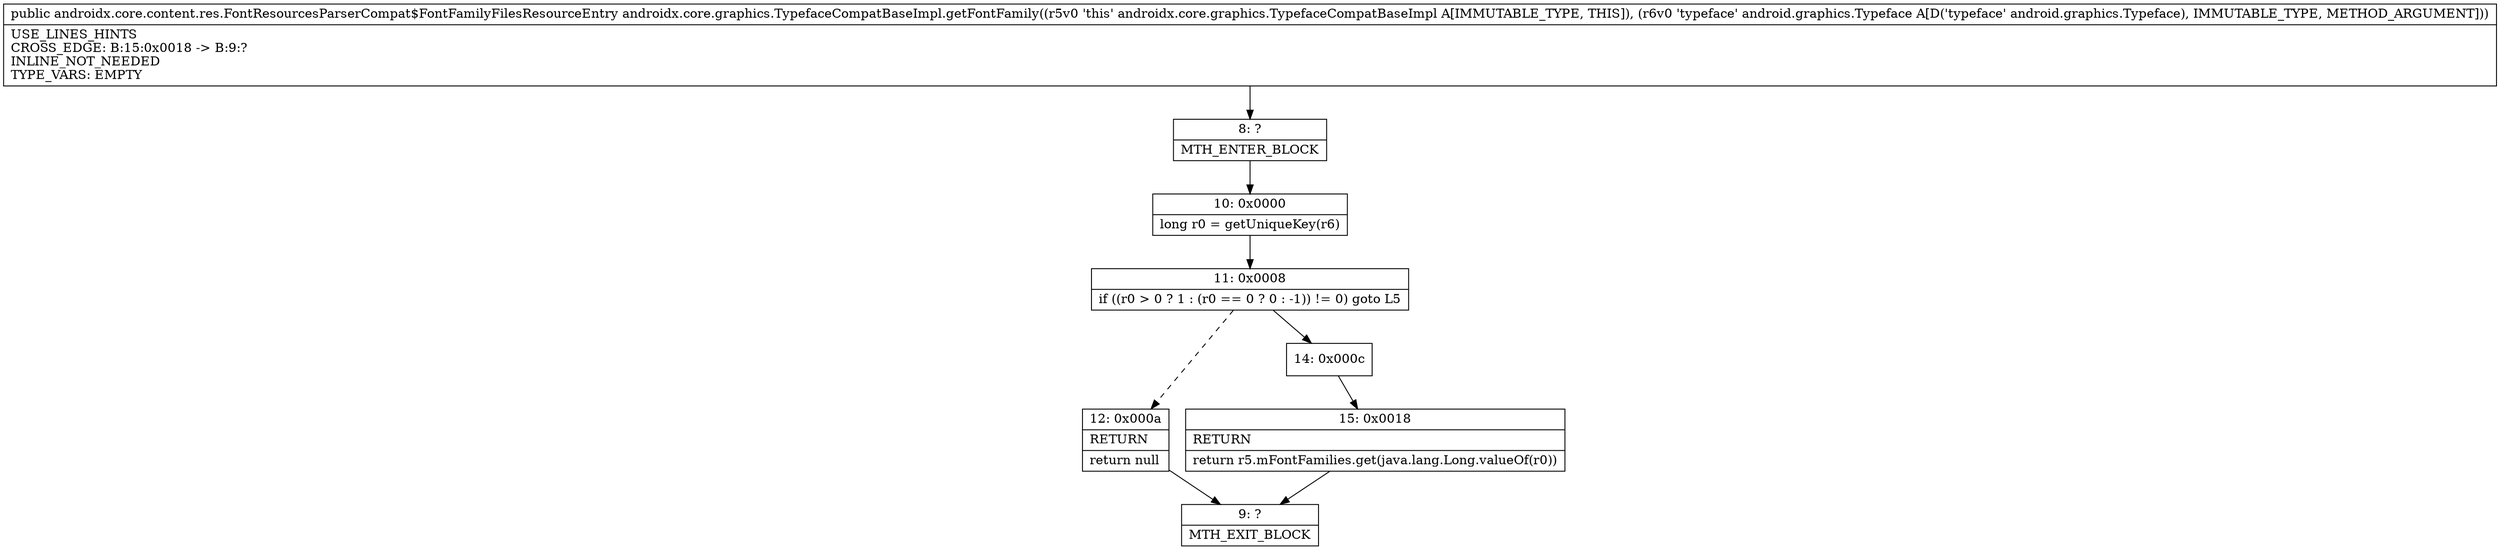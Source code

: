 digraph "CFG forandroidx.core.graphics.TypefaceCompatBaseImpl.getFontFamily(Landroid\/graphics\/Typeface;)Landroidx\/core\/content\/res\/FontResourcesParserCompat$FontFamilyFilesResourceEntry;" {
Node_8 [shape=record,label="{8\:\ ?|MTH_ENTER_BLOCK\l}"];
Node_10 [shape=record,label="{10\:\ 0x0000|long r0 = getUniqueKey(r6)\l}"];
Node_11 [shape=record,label="{11\:\ 0x0008|if ((r0 \> 0 ? 1 : (r0 == 0 ? 0 : \-1)) != 0) goto L5\l}"];
Node_12 [shape=record,label="{12\:\ 0x000a|RETURN\l|return null\l}"];
Node_9 [shape=record,label="{9\:\ ?|MTH_EXIT_BLOCK\l}"];
Node_14 [shape=record,label="{14\:\ 0x000c}"];
Node_15 [shape=record,label="{15\:\ 0x0018|RETURN\l|return r5.mFontFamilies.get(java.lang.Long.valueOf(r0))\l}"];
MethodNode[shape=record,label="{public androidx.core.content.res.FontResourcesParserCompat$FontFamilyFilesResourceEntry androidx.core.graphics.TypefaceCompatBaseImpl.getFontFamily((r5v0 'this' androidx.core.graphics.TypefaceCompatBaseImpl A[IMMUTABLE_TYPE, THIS]), (r6v0 'typeface' android.graphics.Typeface A[D('typeface' android.graphics.Typeface), IMMUTABLE_TYPE, METHOD_ARGUMENT]))  | USE_LINES_HINTS\lCROSS_EDGE: B:15:0x0018 \-\> B:9:?\lINLINE_NOT_NEEDED\lTYPE_VARS: EMPTY\l}"];
MethodNode -> Node_8;Node_8 -> Node_10;
Node_10 -> Node_11;
Node_11 -> Node_12[style=dashed];
Node_11 -> Node_14;
Node_12 -> Node_9;
Node_14 -> Node_15;
Node_15 -> Node_9;
}

